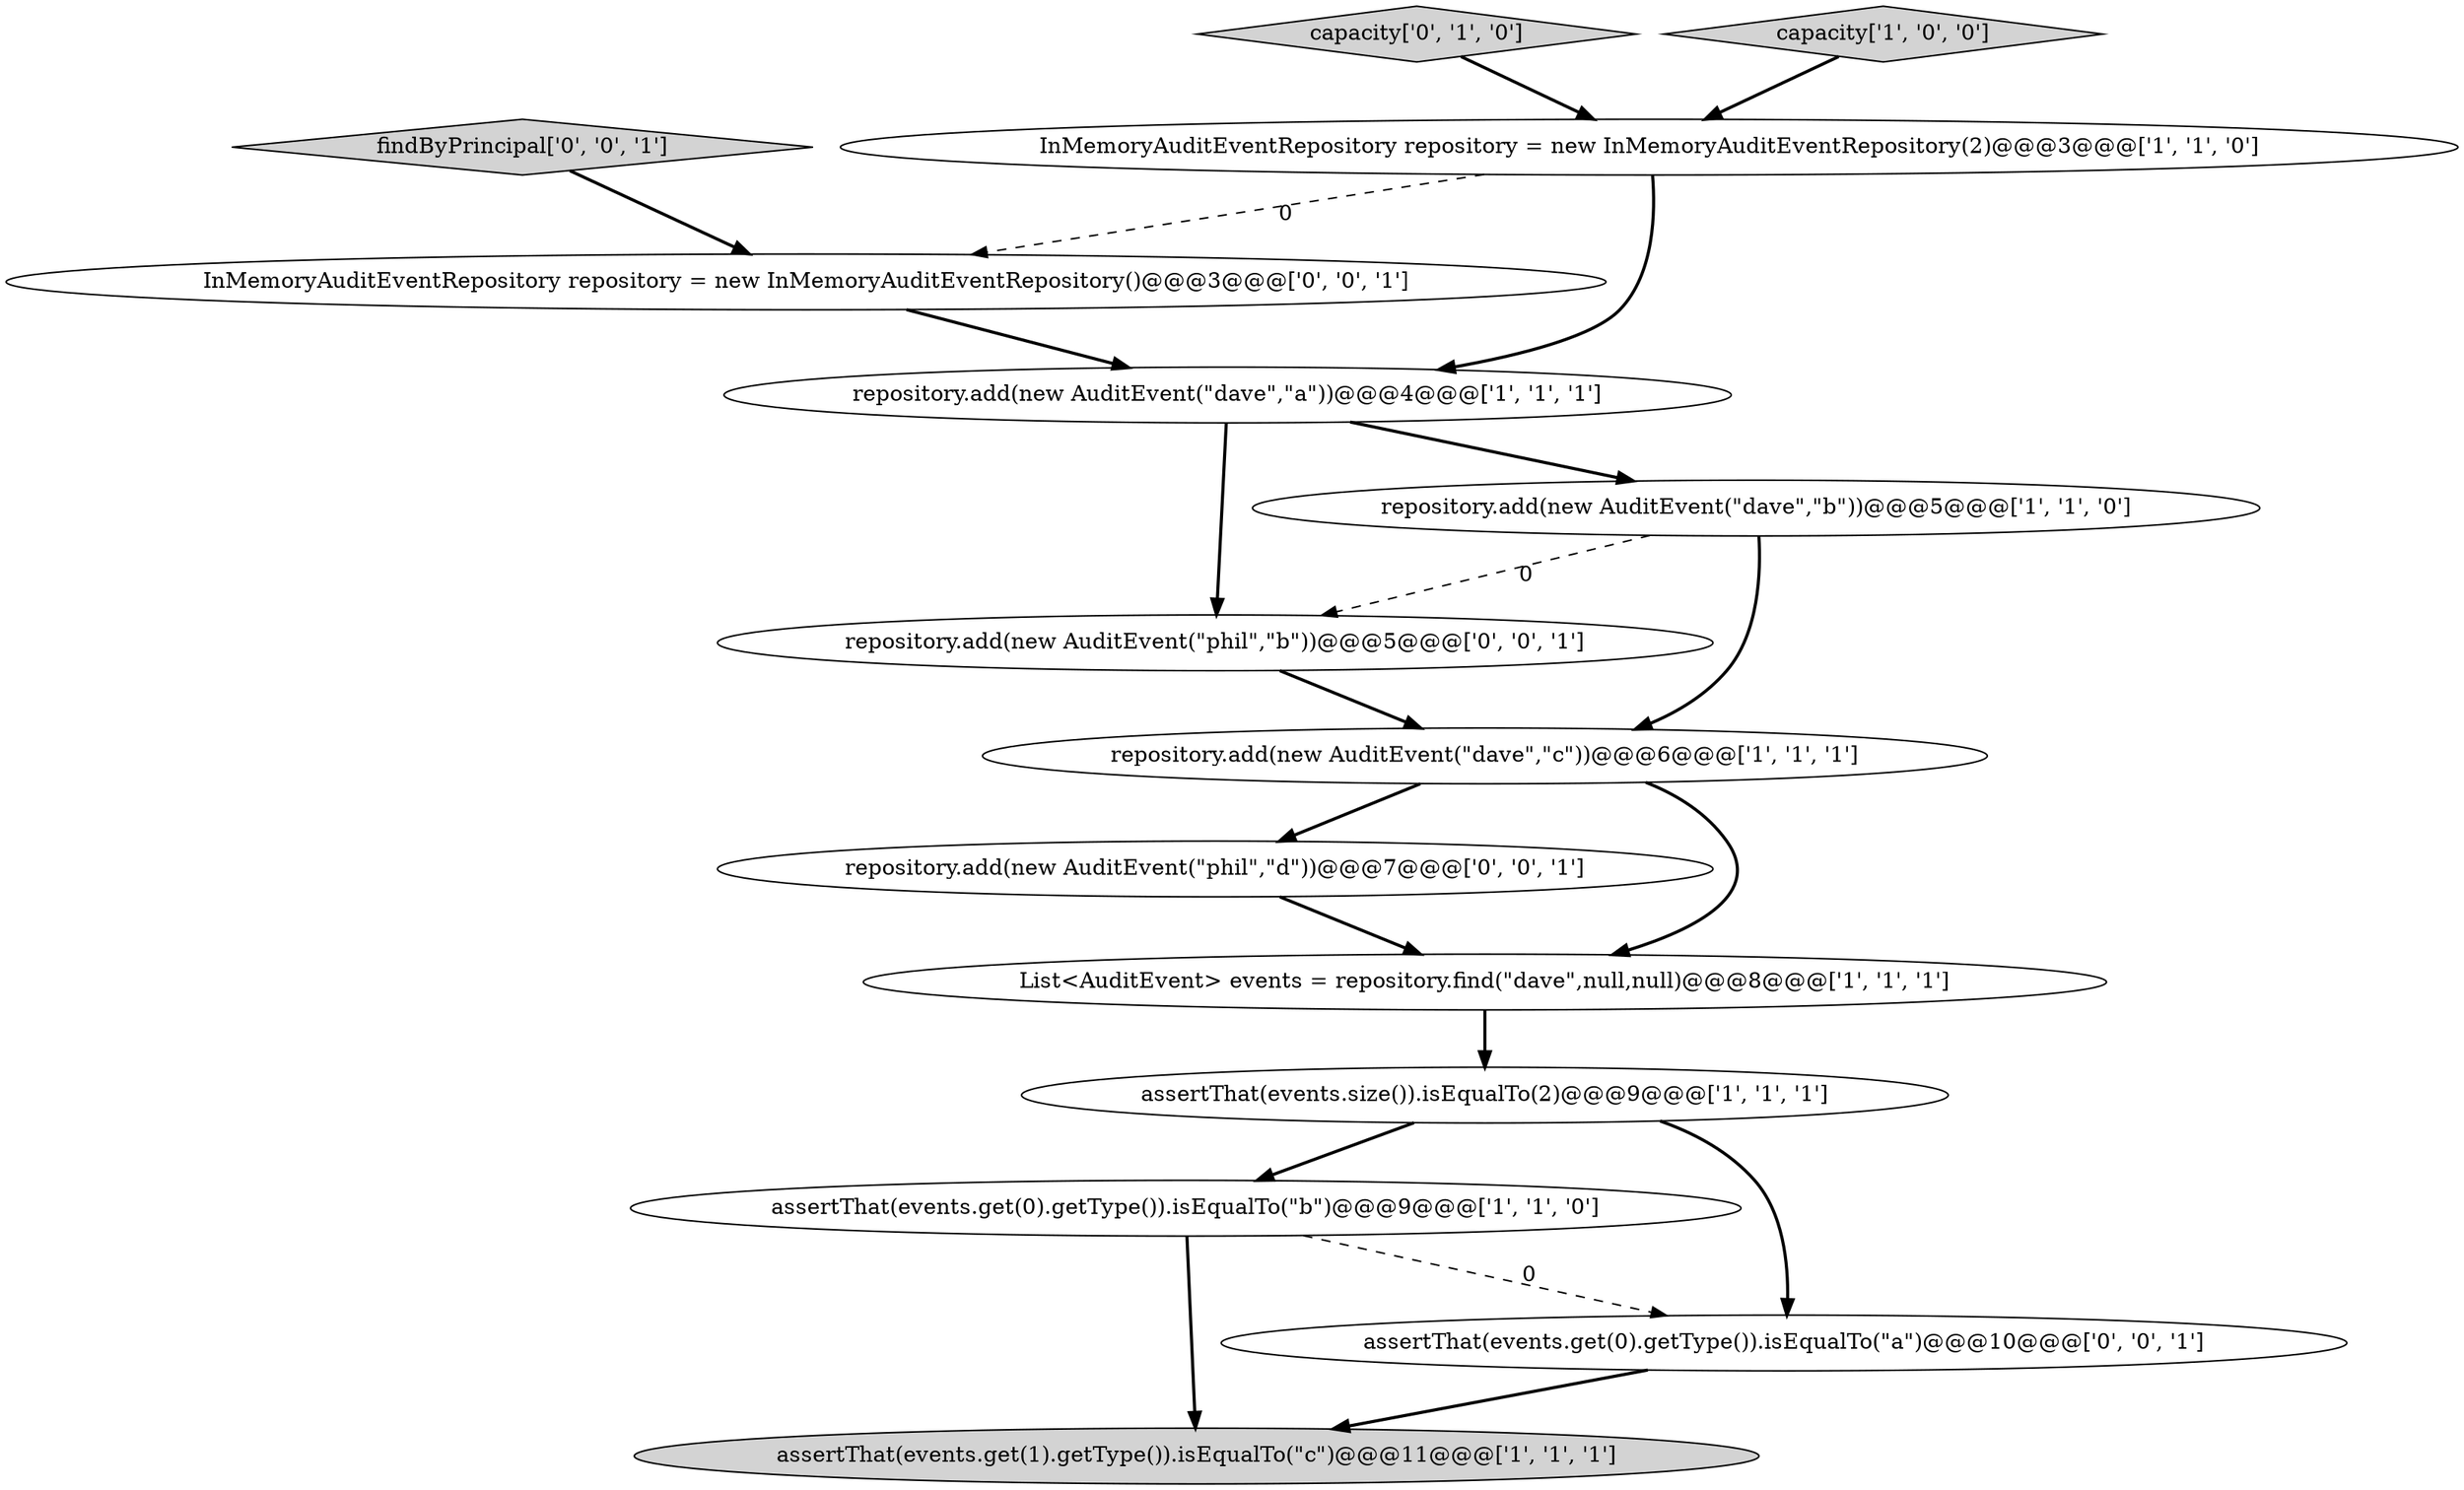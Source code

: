 digraph {
11 [style = filled, label = "repository.add(new AuditEvent(\"phil\",\"d\"))@@@7@@@['0', '0', '1']", fillcolor = white, shape = ellipse image = "AAA0AAABBB3BBB"];
1 [style = filled, label = "repository.add(new AuditEvent(\"dave\",\"a\"))@@@4@@@['1', '1', '1']", fillcolor = white, shape = ellipse image = "AAA0AAABBB1BBB"];
6 [style = filled, label = "assertThat(events.size()).isEqualTo(2)@@@9@@@['1', '1', '1']", fillcolor = white, shape = ellipse image = "AAA0AAABBB1BBB"];
10 [style = filled, label = "repository.add(new AuditEvent(\"phil\",\"b\"))@@@5@@@['0', '0', '1']", fillcolor = white, shape = ellipse image = "AAA0AAABBB3BBB"];
13 [style = filled, label = "findByPrincipal['0', '0', '1']", fillcolor = lightgray, shape = diamond image = "AAA0AAABBB3BBB"];
7 [style = filled, label = "InMemoryAuditEventRepository repository = new InMemoryAuditEventRepository(2)@@@3@@@['1', '1', '0']", fillcolor = white, shape = ellipse image = "AAA0AAABBB1BBB"];
8 [style = filled, label = "repository.add(new AuditEvent(\"dave\",\"b\"))@@@5@@@['1', '1', '0']", fillcolor = white, shape = ellipse image = "AAA0AAABBB1BBB"];
5 [style = filled, label = "repository.add(new AuditEvent(\"dave\",\"c\"))@@@6@@@['1', '1', '1']", fillcolor = white, shape = ellipse image = "AAA0AAABBB1BBB"];
14 [style = filled, label = "InMemoryAuditEventRepository repository = new InMemoryAuditEventRepository()@@@3@@@['0', '0', '1']", fillcolor = white, shape = ellipse image = "AAA0AAABBB3BBB"];
2 [style = filled, label = "assertThat(events.get(0).getType()).isEqualTo(\"b\")@@@9@@@['1', '1', '0']", fillcolor = white, shape = ellipse image = "AAA0AAABBB1BBB"];
3 [style = filled, label = "assertThat(events.get(1).getType()).isEqualTo(\"c\")@@@11@@@['1', '1', '1']", fillcolor = lightgray, shape = ellipse image = "AAA0AAABBB1BBB"];
0 [style = filled, label = "List<AuditEvent> events = repository.find(\"dave\",null,null)@@@8@@@['1', '1', '1']", fillcolor = white, shape = ellipse image = "AAA0AAABBB1BBB"];
9 [style = filled, label = "capacity['0', '1', '0']", fillcolor = lightgray, shape = diamond image = "AAA0AAABBB2BBB"];
4 [style = filled, label = "capacity['1', '0', '0']", fillcolor = lightgray, shape = diamond image = "AAA0AAABBB1BBB"];
12 [style = filled, label = "assertThat(events.get(0).getType()).isEqualTo(\"a\")@@@10@@@['0', '0', '1']", fillcolor = white, shape = ellipse image = "AAA0AAABBB3BBB"];
2->12 [style = dashed, label="0"];
5->11 [style = bold, label=""];
11->0 [style = bold, label=""];
12->3 [style = bold, label=""];
7->1 [style = bold, label=""];
1->8 [style = bold, label=""];
10->5 [style = bold, label=""];
8->10 [style = dashed, label="0"];
8->5 [style = bold, label=""];
5->0 [style = bold, label=""];
9->7 [style = bold, label=""];
1->10 [style = bold, label=""];
0->6 [style = bold, label=""];
13->14 [style = bold, label=""];
7->14 [style = dashed, label="0"];
4->7 [style = bold, label=""];
14->1 [style = bold, label=""];
2->3 [style = bold, label=""];
6->2 [style = bold, label=""];
6->12 [style = bold, label=""];
}
